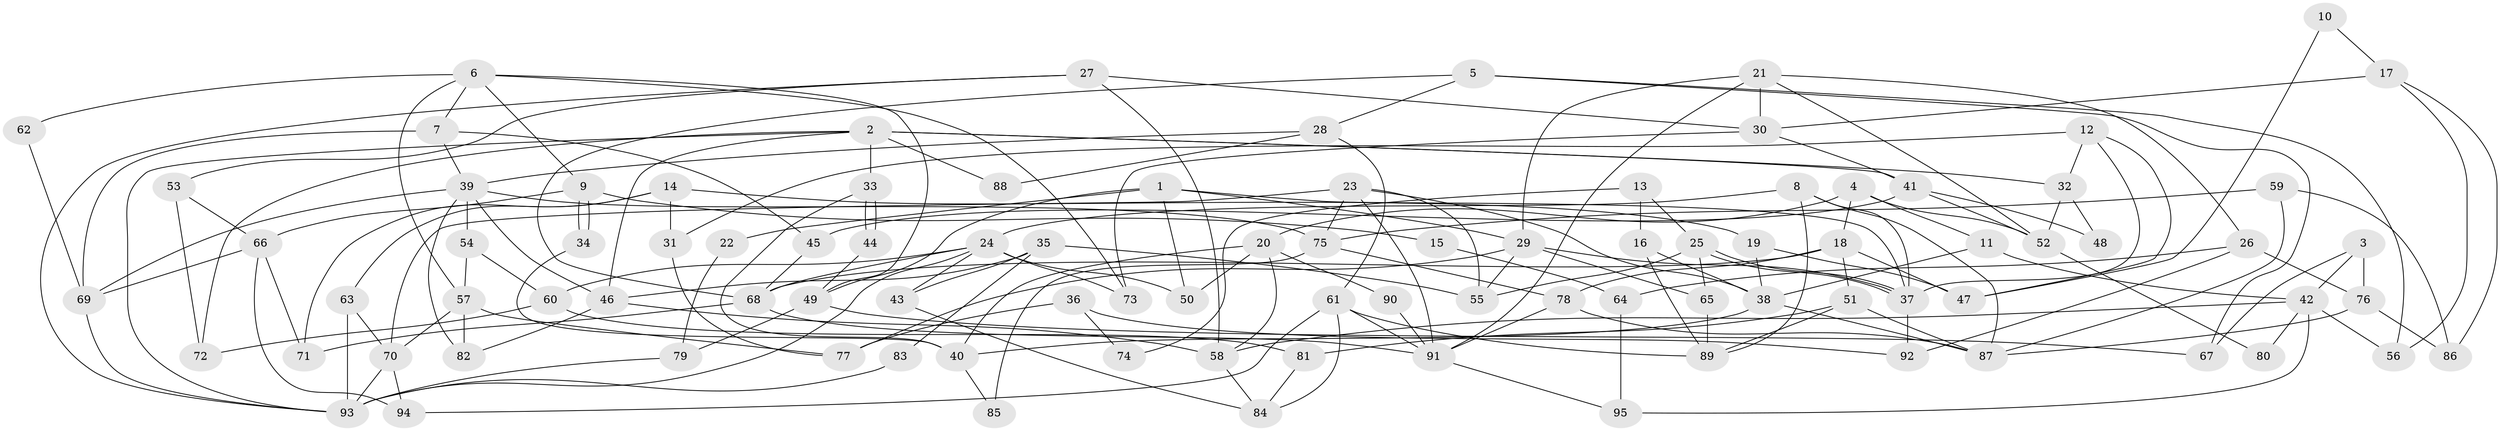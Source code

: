 // coarse degree distribution, {11: 0.02127659574468085, 8: 0.0851063829787234, 3: 0.19148936170212766, 10: 0.06382978723404255, 5: 0.1702127659574468, 14: 0.02127659574468085, 7: 0.10638297872340426, 6: 0.1276595744680851, 9: 0.02127659574468085, 4: 0.0851063829787234, 2: 0.10638297872340426}
// Generated by graph-tools (version 1.1) at 2025/18/03/04/25 18:18:41]
// undirected, 95 vertices, 190 edges
graph export_dot {
graph [start="1"]
  node [color=gray90,style=filled];
  1;
  2;
  3;
  4;
  5;
  6;
  7;
  8;
  9;
  10;
  11;
  12;
  13;
  14;
  15;
  16;
  17;
  18;
  19;
  20;
  21;
  22;
  23;
  24;
  25;
  26;
  27;
  28;
  29;
  30;
  31;
  32;
  33;
  34;
  35;
  36;
  37;
  38;
  39;
  40;
  41;
  42;
  43;
  44;
  45;
  46;
  47;
  48;
  49;
  50;
  51;
  52;
  53;
  54;
  55;
  56;
  57;
  58;
  59;
  60;
  61;
  62;
  63;
  64;
  65;
  66;
  67;
  68;
  69;
  70;
  71;
  72;
  73;
  74;
  75;
  76;
  77;
  78;
  79;
  80;
  81;
  82;
  83;
  84;
  85;
  86;
  87;
  88;
  89;
  90;
  91;
  92;
  93;
  94;
  95;
  1 -- 50;
  1 -- 37;
  1 -- 22;
  1 -- 29;
  1 -- 49;
  2 -- 33;
  2 -- 93;
  2 -- 32;
  2 -- 41;
  2 -- 46;
  2 -- 72;
  2 -- 88;
  3 -- 42;
  3 -- 76;
  3 -- 67;
  4 -- 18;
  4 -- 52;
  4 -- 11;
  4 -- 20;
  5 -- 67;
  5 -- 68;
  5 -- 28;
  5 -- 56;
  6 -- 9;
  6 -- 57;
  6 -- 7;
  6 -- 49;
  6 -- 62;
  6 -- 73;
  7 -- 39;
  7 -- 45;
  7 -- 69;
  8 -- 37;
  8 -- 87;
  8 -- 24;
  8 -- 89;
  9 -- 34;
  9 -- 34;
  9 -- 66;
  9 -- 15;
  10 -- 17;
  10 -- 47;
  11 -- 38;
  11 -- 42;
  12 -- 47;
  12 -- 32;
  12 -- 31;
  12 -- 37;
  13 -- 16;
  13 -- 25;
  13 -- 74;
  14 -- 63;
  14 -- 31;
  14 -- 19;
  14 -- 71;
  15 -- 64;
  16 -- 38;
  16 -- 89;
  17 -- 56;
  17 -- 30;
  17 -- 86;
  18 -- 68;
  18 -- 78;
  18 -- 47;
  18 -- 51;
  19 -- 38;
  19 -- 47;
  20 -- 58;
  20 -- 40;
  20 -- 50;
  20 -- 90;
  21 -- 91;
  21 -- 29;
  21 -- 26;
  21 -- 30;
  21 -- 52;
  22 -- 79;
  23 -- 70;
  23 -- 55;
  23 -- 38;
  23 -- 75;
  23 -- 91;
  24 -- 68;
  24 -- 43;
  24 -- 50;
  24 -- 60;
  24 -- 73;
  24 -- 93;
  25 -- 37;
  25 -- 37;
  25 -- 65;
  25 -- 55;
  26 -- 76;
  26 -- 64;
  26 -- 92;
  27 -- 93;
  27 -- 30;
  27 -- 53;
  27 -- 58;
  28 -- 61;
  28 -- 39;
  28 -- 88;
  29 -- 37;
  29 -- 55;
  29 -- 65;
  29 -- 77;
  30 -- 73;
  30 -- 41;
  31 -- 77;
  32 -- 52;
  32 -- 48;
  33 -- 40;
  33 -- 44;
  33 -- 44;
  34 -- 40;
  35 -- 46;
  35 -- 55;
  35 -- 43;
  35 -- 83;
  36 -- 77;
  36 -- 92;
  36 -- 74;
  37 -- 92;
  38 -- 87;
  38 -- 40;
  39 -- 69;
  39 -- 46;
  39 -- 54;
  39 -- 75;
  39 -- 82;
  40 -- 85;
  41 -- 45;
  41 -- 48;
  41 -- 52;
  42 -- 58;
  42 -- 56;
  42 -- 80;
  42 -- 95;
  43 -- 84;
  44 -- 49;
  45 -- 68;
  46 -- 58;
  46 -- 82;
  49 -- 67;
  49 -- 79;
  51 -- 89;
  51 -- 81;
  51 -- 87;
  52 -- 80;
  53 -- 72;
  53 -- 66;
  54 -- 60;
  54 -- 57;
  57 -- 82;
  57 -- 70;
  57 -- 77;
  58 -- 84;
  59 -- 87;
  59 -- 75;
  59 -- 86;
  60 -- 81;
  60 -- 72;
  61 -- 84;
  61 -- 94;
  61 -- 89;
  61 -- 91;
  62 -- 69;
  63 -- 70;
  63 -- 93;
  64 -- 95;
  65 -- 89;
  66 -- 71;
  66 -- 69;
  66 -- 94;
  68 -- 91;
  68 -- 71;
  69 -- 93;
  70 -- 93;
  70 -- 94;
  75 -- 78;
  75 -- 85;
  76 -- 87;
  76 -- 86;
  78 -- 91;
  78 -- 87;
  79 -- 93;
  81 -- 84;
  83 -- 93;
  90 -- 91;
  91 -- 95;
}
